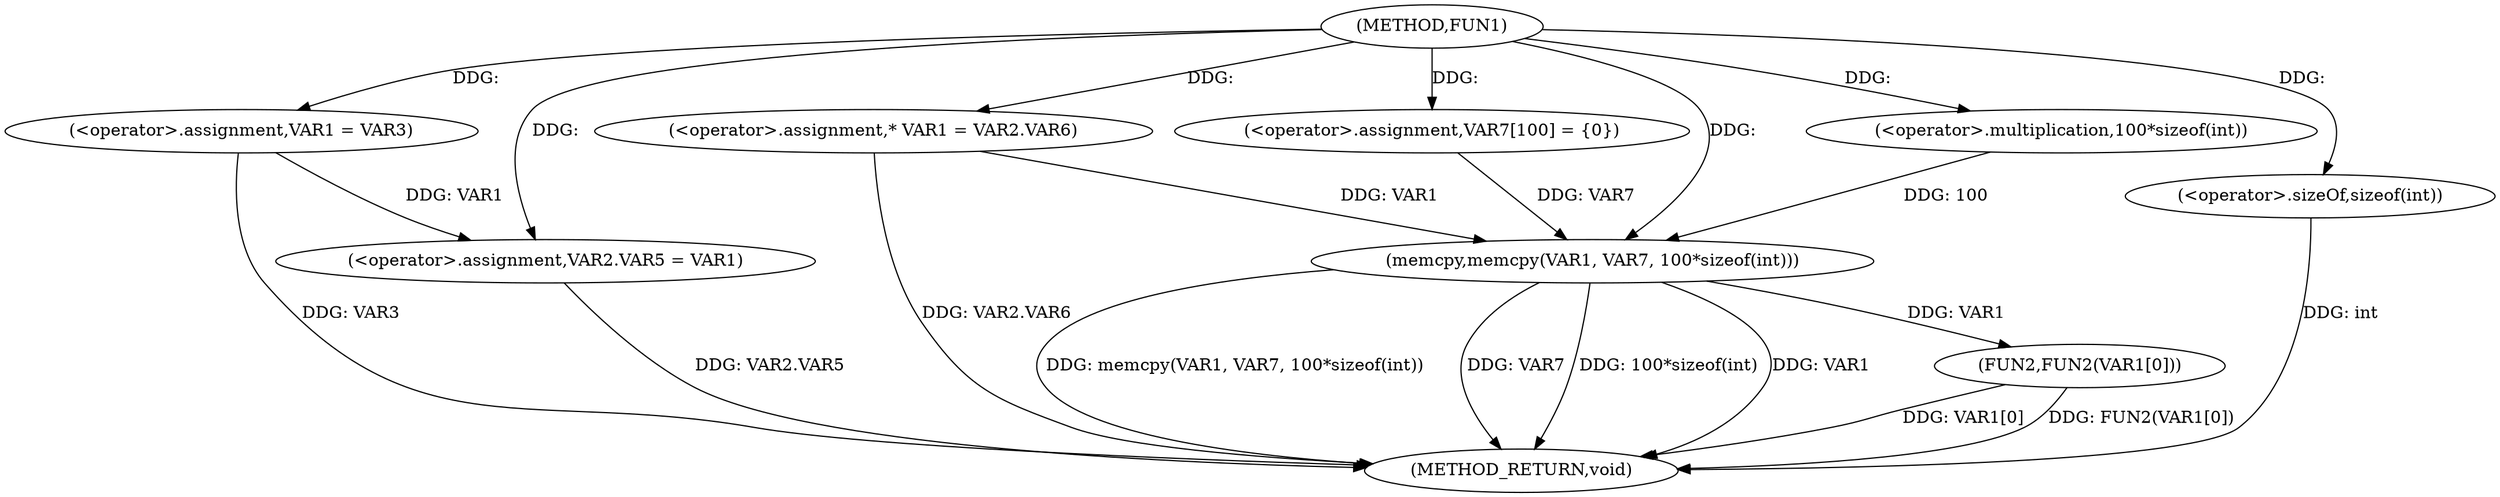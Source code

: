 digraph FUN1 {  
"1000100" [label = "(METHOD,FUN1)" ]
"1000136" [label = "(METHOD_RETURN,void)" ]
"1000106" [label = "(<operator>.assignment,VAR1 = VAR3)" ]
"1000109" [label = "(<operator>.assignment,VAR2.VAR5 = VAR1)" ]
"1000116" [label = "(<operator>.assignment,* VAR1 = VAR2.VAR6)" ]
"1000123" [label = "(<operator>.assignment,VAR7[100] = {0})" ]
"1000125" [label = "(memcpy,memcpy(VAR1, VAR7, 100*sizeof(int)))" ]
"1000128" [label = "(<operator>.multiplication,100*sizeof(int))" ]
"1000130" [label = "(<operator>.sizeOf,sizeof(int))" ]
"1000132" [label = "(FUN2,FUN2(VAR1[0]))" ]
  "1000125" -> "1000136"  [ label = "DDG: memcpy(VAR1, VAR7, 100*sizeof(int))"] 
  "1000106" -> "1000136"  [ label = "DDG: VAR3"] 
  "1000125" -> "1000136"  [ label = "DDG: VAR7"] 
  "1000116" -> "1000136"  [ label = "DDG: VAR2.VAR6"] 
  "1000132" -> "1000136"  [ label = "DDG: VAR1[0]"] 
  "1000109" -> "1000136"  [ label = "DDG: VAR2.VAR5"] 
  "1000125" -> "1000136"  [ label = "DDG: 100*sizeof(int)"] 
  "1000130" -> "1000136"  [ label = "DDG: int"] 
  "1000125" -> "1000136"  [ label = "DDG: VAR1"] 
  "1000132" -> "1000136"  [ label = "DDG: FUN2(VAR1[0])"] 
  "1000100" -> "1000106"  [ label = "DDG: "] 
  "1000106" -> "1000109"  [ label = "DDG: VAR1"] 
  "1000100" -> "1000109"  [ label = "DDG: "] 
  "1000100" -> "1000116"  [ label = "DDG: "] 
  "1000100" -> "1000123"  [ label = "DDG: "] 
  "1000116" -> "1000125"  [ label = "DDG: VAR1"] 
  "1000100" -> "1000125"  [ label = "DDG: "] 
  "1000123" -> "1000125"  [ label = "DDG: VAR7"] 
  "1000128" -> "1000125"  [ label = "DDG: 100"] 
  "1000100" -> "1000128"  [ label = "DDG: "] 
  "1000100" -> "1000130"  [ label = "DDG: "] 
  "1000125" -> "1000132"  [ label = "DDG: VAR1"] 
}
